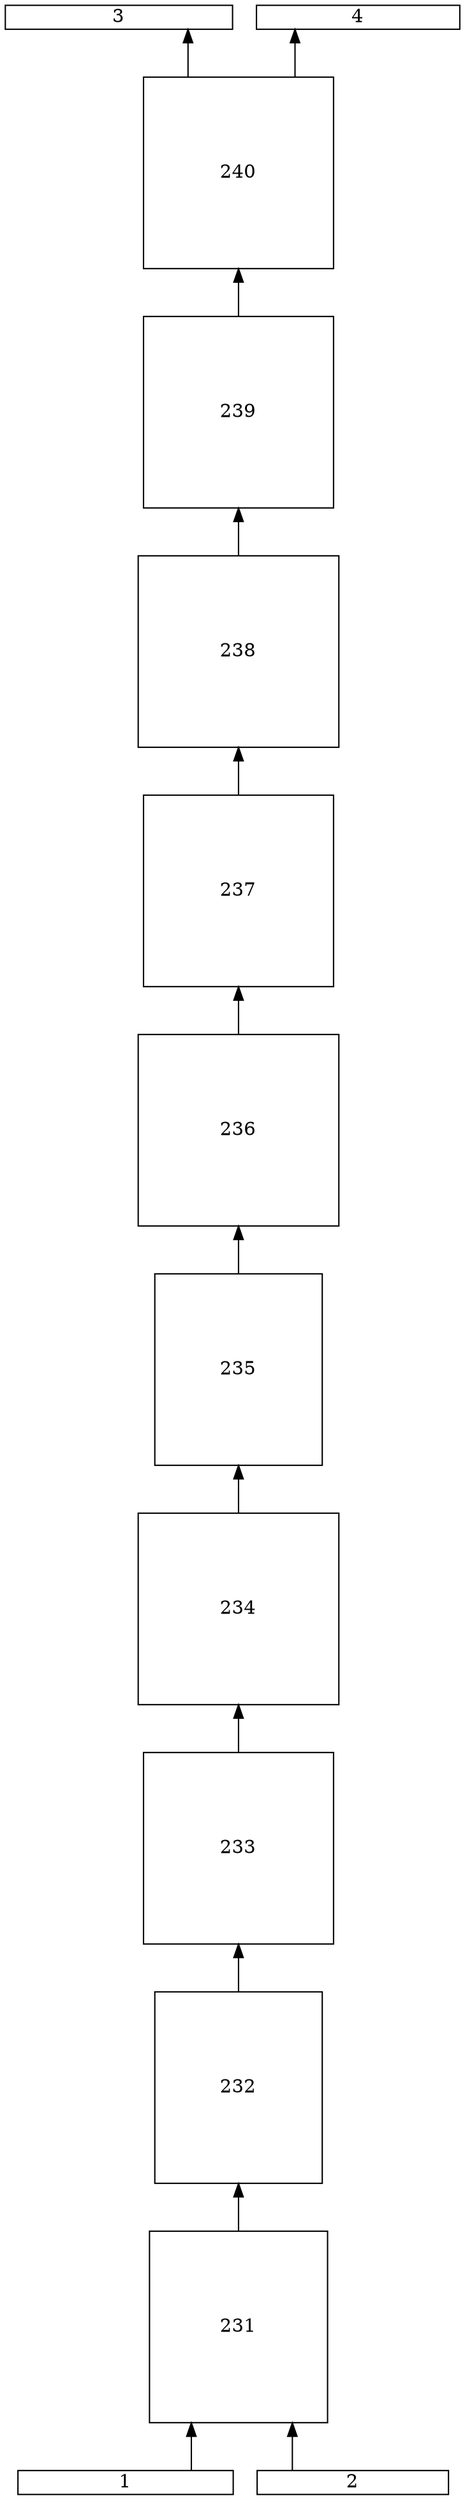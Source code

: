 digraph ap_test{
graph [splines=ortho]
rankdir=BT;
size="500, 500";
1 [shape=box fixedsize=true width=2.25 height=0.25]
2 [shape=box fixedsize=true width=2.0 height=0.25]

3 [shape=box fixedsize=true width=2.375 height=0.25]
4 [shape=box fixedsize=true width=2.125 height=0.25]


231[shape=box fixedsize=true width=1.8666666666666667 height=2.0]
232[shape=box fixedsize=true width=1.75 height=2.0]
233[shape=box fixedsize=true width=1.9833333333333334 height=2.0]
234[shape=box fixedsize=true width=2.1 height=2.0]
235[shape=box fixedsize=true width=1.75 height=2.0]
236[shape=box fixedsize=true width=2.1 height=2.0]
237[shape=box fixedsize=true width=1.9833333333333334 height=2.0]
238[shape=box fixedsize=true width=2.1 height=2.0]
239[shape=box fixedsize=true width=1.9833333333333334 height=2.0]
240[shape=box fixedsize=true width=1.9833333333333334 height=2.0]

1 -> 231
2 -> 231
240 -> 3
240 -> 4
231 -> 232
232 -> 233
233 -> 234
234 -> 235
235 -> 236
236 -> 237
237 -> 238
238 -> 239
239 -> 240
}